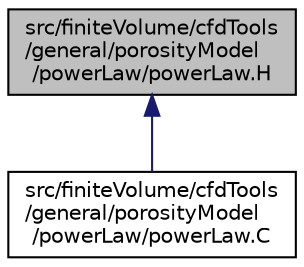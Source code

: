 digraph "src/finiteVolume/cfdTools/general/porosityModel/powerLaw/powerLaw.H"
{
  bgcolor="transparent";
  edge [fontname="Helvetica",fontsize="10",labelfontname="Helvetica",labelfontsize="10"];
  node [fontname="Helvetica",fontsize="10",shape=record];
  Node290 [label="src/finiteVolume/cfdTools\l/general/porosityModel\l/powerLaw/powerLaw.H",height=0.2,width=0.4,color="black", fillcolor="grey75", style="filled", fontcolor="black"];
  Node290 -> Node291 [dir="back",color="midnightblue",fontsize="10",style="solid",fontname="Helvetica"];
  Node291 [label="src/finiteVolume/cfdTools\l/general/porosityModel\l/powerLaw/powerLaw.C",height=0.2,width=0.4,color="black",URL="$a41630.html"];
}
